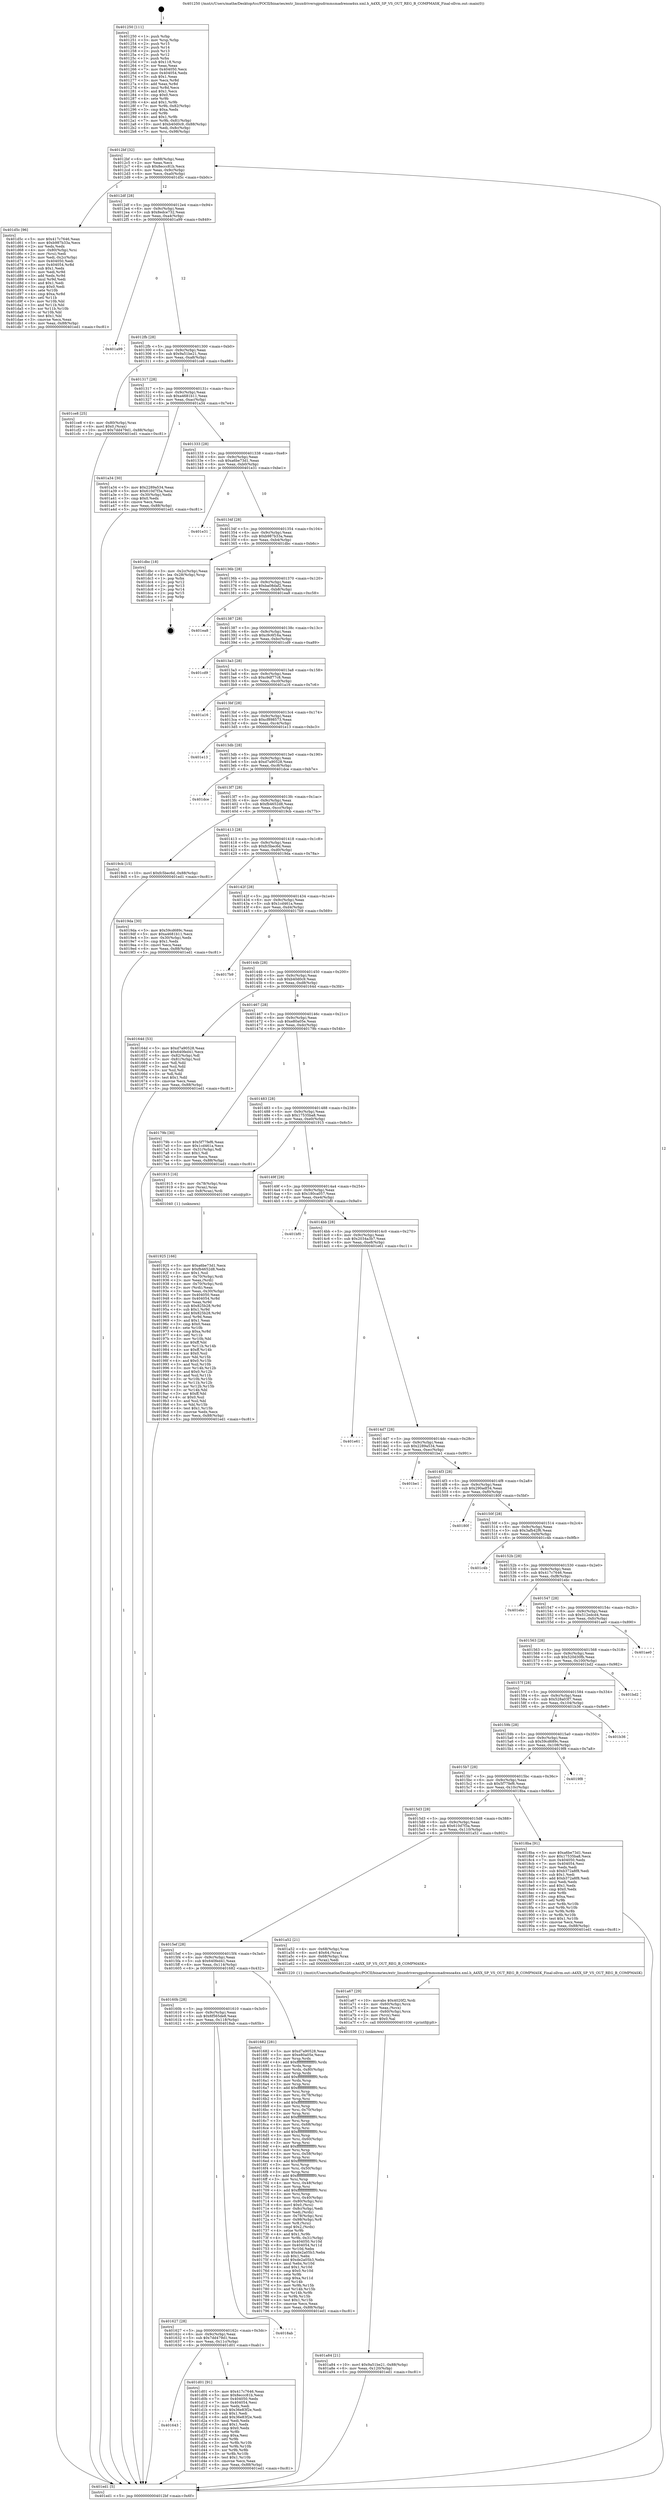 digraph "0x401250" {
  label = "0x401250 (/mnt/c/Users/mathe/Desktop/tcc/POCII/binaries/extr_linuxdriversgpudrmmsmadrenoa4xx.xml.h_A4XX_SP_VS_OUT_REG_B_COMPMASK_Final-ollvm.out::main(0))"
  labelloc = "t"
  node[shape=record]

  Entry [label="",width=0.3,height=0.3,shape=circle,fillcolor=black,style=filled]
  "0x4012bf" [label="{
     0x4012bf [32]\l
     | [instrs]\l
     &nbsp;&nbsp;0x4012bf \<+6\>: mov -0x88(%rbp),%eax\l
     &nbsp;&nbsp;0x4012c5 \<+2\>: mov %eax,%ecx\l
     &nbsp;&nbsp;0x4012c7 \<+6\>: sub $0x8eccc81b,%ecx\l
     &nbsp;&nbsp;0x4012cd \<+6\>: mov %eax,-0x9c(%rbp)\l
     &nbsp;&nbsp;0x4012d3 \<+6\>: mov %ecx,-0xa0(%rbp)\l
     &nbsp;&nbsp;0x4012d9 \<+6\>: je 0000000000401d5c \<main+0xb0c\>\l
  }"]
  "0x401d5c" [label="{
     0x401d5c [96]\l
     | [instrs]\l
     &nbsp;&nbsp;0x401d5c \<+5\>: mov $0x417c7646,%eax\l
     &nbsp;&nbsp;0x401d61 \<+5\>: mov $0xb987b33a,%ecx\l
     &nbsp;&nbsp;0x401d66 \<+2\>: xor %edx,%edx\l
     &nbsp;&nbsp;0x401d68 \<+4\>: mov -0x80(%rbp),%rsi\l
     &nbsp;&nbsp;0x401d6c \<+2\>: mov (%rsi),%edi\l
     &nbsp;&nbsp;0x401d6e \<+3\>: mov %edi,-0x2c(%rbp)\l
     &nbsp;&nbsp;0x401d71 \<+7\>: mov 0x404050,%edi\l
     &nbsp;&nbsp;0x401d78 \<+8\>: mov 0x404054,%r8d\l
     &nbsp;&nbsp;0x401d80 \<+3\>: sub $0x1,%edx\l
     &nbsp;&nbsp;0x401d83 \<+3\>: mov %edi,%r9d\l
     &nbsp;&nbsp;0x401d86 \<+3\>: add %edx,%r9d\l
     &nbsp;&nbsp;0x401d89 \<+4\>: imul %r9d,%edi\l
     &nbsp;&nbsp;0x401d8d \<+3\>: and $0x1,%edi\l
     &nbsp;&nbsp;0x401d90 \<+3\>: cmp $0x0,%edi\l
     &nbsp;&nbsp;0x401d93 \<+4\>: sete %r10b\l
     &nbsp;&nbsp;0x401d97 \<+4\>: cmp $0xa,%r8d\l
     &nbsp;&nbsp;0x401d9b \<+4\>: setl %r11b\l
     &nbsp;&nbsp;0x401d9f \<+3\>: mov %r10b,%bl\l
     &nbsp;&nbsp;0x401da2 \<+3\>: and %r11b,%bl\l
     &nbsp;&nbsp;0x401da5 \<+3\>: xor %r11b,%r10b\l
     &nbsp;&nbsp;0x401da8 \<+3\>: or %r10b,%bl\l
     &nbsp;&nbsp;0x401dab \<+3\>: test $0x1,%bl\l
     &nbsp;&nbsp;0x401dae \<+3\>: cmovne %ecx,%eax\l
     &nbsp;&nbsp;0x401db1 \<+6\>: mov %eax,-0x88(%rbp)\l
     &nbsp;&nbsp;0x401db7 \<+5\>: jmp 0000000000401ed1 \<main+0xc81\>\l
  }"]
  "0x4012df" [label="{
     0x4012df [28]\l
     | [instrs]\l
     &nbsp;&nbsp;0x4012df \<+5\>: jmp 00000000004012e4 \<main+0x94\>\l
     &nbsp;&nbsp;0x4012e4 \<+6\>: mov -0x9c(%rbp),%eax\l
     &nbsp;&nbsp;0x4012ea \<+5\>: sub $0x8edce732,%eax\l
     &nbsp;&nbsp;0x4012ef \<+6\>: mov %eax,-0xa4(%rbp)\l
     &nbsp;&nbsp;0x4012f5 \<+6\>: je 0000000000401a99 \<main+0x849\>\l
  }"]
  Exit [label="",width=0.3,height=0.3,shape=circle,fillcolor=black,style=filled,peripheries=2]
  "0x401a99" [label="{
     0x401a99\l
  }", style=dashed]
  "0x4012fb" [label="{
     0x4012fb [28]\l
     | [instrs]\l
     &nbsp;&nbsp;0x4012fb \<+5\>: jmp 0000000000401300 \<main+0xb0\>\l
     &nbsp;&nbsp;0x401300 \<+6\>: mov -0x9c(%rbp),%eax\l
     &nbsp;&nbsp;0x401306 \<+5\>: sub $0x9a51be21,%eax\l
     &nbsp;&nbsp;0x40130b \<+6\>: mov %eax,-0xa8(%rbp)\l
     &nbsp;&nbsp;0x401311 \<+6\>: je 0000000000401ce8 \<main+0xa98\>\l
  }"]
  "0x401643" [label="{
     0x401643\l
  }", style=dashed]
  "0x401ce8" [label="{
     0x401ce8 [25]\l
     | [instrs]\l
     &nbsp;&nbsp;0x401ce8 \<+4\>: mov -0x80(%rbp),%rax\l
     &nbsp;&nbsp;0x401cec \<+6\>: movl $0x0,(%rax)\l
     &nbsp;&nbsp;0x401cf2 \<+10\>: movl $0x7dd479d1,-0x88(%rbp)\l
     &nbsp;&nbsp;0x401cfc \<+5\>: jmp 0000000000401ed1 \<main+0xc81\>\l
  }"]
  "0x401317" [label="{
     0x401317 [28]\l
     | [instrs]\l
     &nbsp;&nbsp;0x401317 \<+5\>: jmp 000000000040131c \<main+0xcc\>\l
     &nbsp;&nbsp;0x40131c \<+6\>: mov -0x9c(%rbp),%eax\l
     &nbsp;&nbsp;0x401322 \<+5\>: sub $0xa4681b11,%eax\l
     &nbsp;&nbsp;0x401327 \<+6\>: mov %eax,-0xac(%rbp)\l
     &nbsp;&nbsp;0x40132d \<+6\>: je 0000000000401a34 \<main+0x7e4\>\l
  }"]
  "0x401d01" [label="{
     0x401d01 [91]\l
     | [instrs]\l
     &nbsp;&nbsp;0x401d01 \<+5\>: mov $0x417c7646,%eax\l
     &nbsp;&nbsp;0x401d06 \<+5\>: mov $0x8eccc81b,%ecx\l
     &nbsp;&nbsp;0x401d0b \<+7\>: mov 0x404050,%edx\l
     &nbsp;&nbsp;0x401d12 \<+7\>: mov 0x404054,%esi\l
     &nbsp;&nbsp;0x401d19 \<+2\>: mov %edx,%edi\l
     &nbsp;&nbsp;0x401d1b \<+6\>: sub $0x36e83f2e,%edi\l
     &nbsp;&nbsp;0x401d21 \<+3\>: sub $0x1,%edi\l
     &nbsp;&nbsp;0x401d24 \<+6\>: add $0x36e83f2e,%edi\l
     &nbsp;&nbsp;0x401d2a \<+3\>: imul %edi,%edx\l
     &nbsp;&nbsp;0x401d2d \<+3\>: and $0x1,%edx\l
     &nbsp;&nbsp;0x401d30 \<+3\>: cmp $0x0,%edx\l
     &nbsp;&nbsp;0x401d33 \<+4\>: sete %r8b\l
     &nbsp;&nbsp;0x401d37 \<+3\>: cmp $0xa,%esi\l
     &nbsp;&nbsp;0x401d3a \<+4\>: setl %r9b\l
     &nbsp;&nbsp;0x401d3e \<+3\>: mov %r8b,%r10b\l
     &nbsp;&nbsp;0x401d41 \<+3\>: and %r9b,%r10b\l
     &nbsp;&nbsp;0x401d44 \<+3\>: xor %r9b,%r8b\l
     &nbsp;&nbsp;0x401d47 \<+3\>: or %r8b,%r10b\l
     &nbsp;&nbsp;0x401d4a \<+4\>: test $0x1,%r10b\l
     &nbsp;&nbsp;0x401d4e \<+3\>: cmovne %ecx,%eax\l
     &nbsp;&nbsp;0x401d51 \<+6\>: mov %eax,-0x88(%rbp)\l
     &nbsp;&nbsp;0x401d57 \<+5\>: jmp 0000000000401ed1 \<main+0xc81\>\l
  }"]
  "0x401a34" [label="{
     0x401a34 [30]\l
     | [instrs]\l
     &nbsp;&nbsp;0x401a34 \<+5\>: mov $0x2289a534,%eax\l
     &nbsp;&nbsp;0x401a39 \<+5\>: mov $0x610d7f3a,%ecx\l
     &nbsp;&nbsp;0x401a3e \<+3\>: mov -0x30(%rbp),%edx\l
     &nbsp;&nbsp;0x401a41 \<+3\>: cmp $0x0,%edx\l
     &nbsp;&nbsp;0x401a44 \<+3\>: cmove %ecx,%eax\l
     &nbsp;&nbsp;0x401a47 \<+6\>: mov %eax,-0x88(%rbp)\l
     &nbsp;&nbsp;0x401a4d \<+5\>: jmp 0000000000401ed1 \<main+0xc81\>\l
  }"]
  "0x401333" [label="{
     0x401333 [28]\l
     | [instrs]\l
     &nbsp;&nbsp;0x401333 \<+5\>: jmp 0000000000401338 \<main+0xe8\>\l
     &nbsp;&nbsp;0x401338 \<+6\>: mov -0x9c(%rbp),%eax\l
     &nbsp;&nbsp;0x40133e \<+5\>: sub $0xa6be73d1,%eax\l
     &nbsp;&nbsp;0x401343 \<+6\>: mov %eax,-0xb0(%rbp)\l
     &nbsp;&nbsp;0x401349 \<+6\>: je 0000000000401e31 \<main+0xbe1\>\l
  }"]
  "0x401627" [label="{
     0x401627 [28]\l
     | [instrs]\l
     &nbsp;&nbsp;0x401627 \<+5\>: jmp 000000000040162c \<main+0x3dc\>\l
     &nbsp;&nbsp;0x40162c \<+6\>: mov -0x9c(%rbp),%eax\l
     &nbsp;&nbsp;0x401632 \<+5\>: sub $0x7dd479d1,%eax\l
     &nbsp;&nbsp;0x401637 \<+6\>: mov %eax,-0x11c(%rbp)\l
     &nbsp;&nbsp;0x40163d \<+6\>: je 0000000000401d01 \<main+0xab1\>\l
  }"]
  "0x401e31" [label="{
     0x401e31\l
  }", style=dashed]
  "0x40134f" [label="{
     0x40134f [28]\l
     | [instrs]\l
     &nbsp;&nbsp;0x40134f \<+5\>: jmp 0000000000401354 \<main+0x104\>\l
     &nbsp;&nbsp;0x401354 \<+6\>: mov -0x9c(%rbp),%eax\l
     &nbsp;&nbsp;0x40135a \<+5\>: sub $0xb987b33a,%eax\l
     &nbsp;&nbsp;0x40135f \<+6\>: mov %eax,-0xb4(%rbp)\l
     &nbsp;&nbsp;0x401365 \<+6\>: je 0000000000401dbc \<main+0xb6c\>\l
  }"]
  "0x4018ab" [label="{
     0x4018ab\l
  }", style=dashed]
  "0x401dbc" [label="{
     0x401dbc [18]\l
     | [instrs]\l
     &nbsp;&nbsp;0x401dbc \<+3\>: mov -0x2c(%rbp),%eax\l
     &nbsp;&nbsp;0x401dbf \<+4\>: lea -0x28(%rbp),%rsp\l
     &nbsp;&nbsp;0x401dc3 \<+1\>: pop %rbx\l
     &nbsp;&nbsp;0x401dc4 \<+2\>: pop %r12\l
     &nbsp;&nbsp;0x401dc6 \<+2\>: pop %r13\l
     &nbsp;&nbsp;0x401dc8 \<+2\>: pop %r14\l
     &nbsp;&nbsp;0x401dca \<+2\>: pop %r15\l
     &nbsp;&nbsp;0x401dcc \<+1\>: pop %rbp\l
     &nbsp;&nbsp;0x401dcd \<+1\>: ret\l
  }"]
  "0x40136b" [label="{
     0x40136b [28]\l
     | [instrs]\l
     &nbsp;&nbsp;0x40136b \<+5\>: jmp 0000000000401370 \<main+0x120\>\l
     &nbsp;&nbsp;0x401370 \<+6\>: mov -0x9c(%rbp),%eax\l
     &nbsp;&nbsp;0x401376 \<+5\>: sub $0xba08daf2,%eax\l
     &nbsp;&nbsp;0x40137b \<+6\>: mov %eax,-0xb8(%rbp)\l
     &nbsp;&nbsp;0x401381 \<+6\>: je 0000000000401ea8 \<main+0xc58\>\l
  }"]
  "0x401a84" [label="{
     0x401a84 [21]\l
     | [instrs]\l
     &nbsp;&nbsp;0x401a84 \<+10\>: movl $0x9a51be21,-0x88(%rbp)\l
     &nbsp;&nbsp;0x401a8e \<+6\>: mov %eax,-0x120(%rbp)\l
     &nbsp;&nbsp;0x401a94 \<+5\>: jmp 0000000000401ed1 \<main+0xc81\>\l
  }"]
  "0x401ea8" [label="{
     0x401ea8\l
  }", style=dashed]
  "0x401387" [label="{
     0x401387 [28]\l
     | [instrs]\l
     &nbsp;&nbsp;0x401387 \<+5\>: jmp 000000000040138c \<main+0x13c\>\l
     &nbsp;&nbsp;0x40138c \<+6\>: mov -0x9c(%rbp),%eax\l
     &nbsp;&nbsp;0x401392 \<+5\>: sub $0xc9c6f16a,%eax\l
     &nbsp;&nbsp;0x401397 \<+6\>: mov %eax,-0xbc(%rbp)\l
     &nbsp;&nbsp;0x40139d \<+6\>: je 0000000000401cd9 \<main+0xa89\>\l
  }"]
  "0x401a67" [label="{
     0x401a67 [29]\l
     | [instrs]\l
     &nbsp;&nbsp;0x401a67 \<+10\>: movabs $0x4020f2,%rdi\l
     &nbsp;&nbsp;0x401a71 \<+4\>: mov -0x60(%rbp),%rcx\l
     &nbsp;&nbsp;0x401a75 \<+2\>: mov %eax,(%rcx)\l
     &nbsp;&nbsp;0x401a77 \<+4\>: mov -0x60(%rbp),%rcx\l
     &nbsp;&nbsp;0x401a7b \<+2\>: mov (%rcx),%esi\l
     &nbsp;&nbsp;0x401a7d \<+2\>: mov $0x0,%al\l
     &nbsp;&nbsp;0x401a7f \<+5\>: call 0000000000401030 \<printf@plt\>\l
     | [calls]\l
     &nbsp;&nbsp;0x401030 \{1\} (unknown)\l
  }"]
  "0x401cd9" [label="{
     0x401cd9\l
  }", style=dashed]
  "0x4013a3" [label="{
     0x4013a3 [28]\l
     | [instrs]\l
     &nbsp;&nbsp;0x4013a3 \<+5\>: jmp 00000000004013a8 \<main+0x158\>\l
     &nbsp;&nbsp;0x4013a8 \<+6\>: mov -0x9c(%rbp),%eax\l
     &nbsp;&nbsp;0x4013ae \<+5\>: sub $0xc9df77c8,%eax\l
     &nbsp;&nbsp;0x4013b3 \<+6\>: mov %eax,-0xc0(%rbp)\l
     &nbsp;&nbsp;0x4013b9 \<+6\>: je 0000000000401a16 \<main+0x7c6\>\l
  }"]
  "0x401925" [label="{
     0x401925 [166]\l
     | [instrs]\l
     &nbsp;&nbsp;0x401925 \<+5\>: mov $0xa6be73d1,%ecx\l
     &nbsp;&nbsp;0x40192a \<+5\>: mov $0xfb4652d8,%edx\l
     &nbsp;&nbsp;0x40192f \<+3\>: mov $0x1,%sil\l
     &nbsp;&nbsp;0x401932 \<+4\>: mov -0x70(%rbp),%rdi\l
     &nbsp;&nbsp;0x401936 \<+2\>: mov %eax,(%rdi)\l
     &nbsp;&nbsp;0x401938 \<+4\>: mov -0x70(%rbp),%rdi\l
     &nbsp;&nbsp;0x40193c \<+2\>: mov (%rdi),%eax\l
     &nbsp;&nbsp;0x40193e \<+3\>: mov %eax,-0x30(%rbp)\l
     &nbsp;&nbsp;0x401941 \<+7\>: mov 0x404050,%eax\l
     &nbsp;&nbsp;0x401948 \<+8\>: mov 0x404054,%r8d\l
     &nbsp;&nbsp;0x401950 \<+3\>: mov %eax,%r9d\l
     &nbsp;&nbsp;0x401953 \<+7\>: sub $0x825b28,%r9d\l
     &nbsp;&nbsp;0x40195a \<+4\>: sub $0x1,%r9d\l
     &nbsp;&nbsp;0x40195e \<+7\>: add $0x825b28,%r9d\l
     &nbsp;&nbsp;0x401965 \<+4\>: imul %r9d,%eax\l
     &nbsp;&nbsp;0x401969 \<+3\>: and $0x1,%eax\l
     &nbsp;&nbsp;0x40196c \<+3\>: cmp $0x0,%eax\l
     &nbsp;&nbsp;0x40196f \<+4\>: sete %r10b\l
     &nbsp;&nbsp;0x401973 \<+4\>: cmp $0xa,%r8d\l
     &nbsp;&nbsp;0x401977 \<+4\>: setl %r11b\l
     &nbsp;&nbsp;0x40197b \<+3\>: mov %r10b,%bl\l
     &nbsp;&nbsp;0x40197e \<+3\>: xor $0xff,%bl\l
     &nbsp;&nbsp;0x401981 \<+3\>: mov %r11b,%r14b\l
     &nbsp;&nbsp;0x401984 \<+4\>: xor $0xff,%r14b\l
     &nbsp;&nbsp;0x401988 \<+4\>: xor $0x0,%sil\l
     &nbsp;&nbsp;0x40198c \<+3\>: mov %bl,%r15b\l
     &nbsp;&nbsp;0x40198f \<+4\>: and $0x0,%r15b\l
     &nbsp;&nbsp;0x401993 \<+3\>: and %sil,%r10b\l
     &nbsp;&nbsp;0x401996 \<+3\>: mov %r14b,%r12b\l
     &nbsp;&nbsp;0x401999 \<+4\>: and $0x0,%r12b\l
     &nbsp;&nbsp;0x40199d \<+3\>: and %sil,%r11b\l
     &nbsp;&nbsp;0x4019a0 \<+3\>: or %r10b,%r15b\l
     &nbsp;&nbsp;0x4019a3 \<+3\>: or %r11b,%r12b\l
     &nbsp;&nbsp;0x4019a6 \<+3\>: xor %r12b,%r15b\l
     &nbsp;&nbsp;0x4019a9 \<+3\>: or %r14b,%bl\l
     &nbsp;&nbsp;0x4019ac \<+3\>: xor $0xff,%bl\l
     &nbsp;&nbsp;0x4019af \<+4\>: or $0x0,%sil\l
     &nbsp;&nbsp;0x4019b3 \<+3\>: and %sil,%bl\l
     &nbsp;&nbsp;0x4019b6 \<+3\>: or %bl,%r15b\l
     &nbsp;&nbsp;0x4019b9 \<+4\>: test $0x1,%r15b\l
     &nbsp;&nbsp;0x4019bd \<+3\>: cmovne %edx,%ecx\l
     &nbsp;&nbsp;0x4019c0 \<+6\>: mov %ecx,-0x88(%rbp)\l
     &nbsp;&nbsp;0x4019c6 \<+5\>: jmp 0000000000401ed1 \<main+0xc81\>\l
  }"]
  "0x401a16" [label="{
     0x401a16\l
  }", style=dashed]
  "0x4013bf" [label="{
     0x4013bf [28]\l
     | [instrs]\l
     &nbsp;&nbsp;0x4013bf \<+5\>: jmp 00000000004013c4 \<main+0x174\>\l
     &nbsp;&nbsp;0x4013c4 \<+6\>: mov -0x9c(%rbp),%eax\l
     &nbsp;&nbsp;0x4013ca \<+5\>: sub $0xcf898573,%eax\l
     &nbsp;&nbsp;0x4013cf \<+6\>: mov %eax,-0xc4(%rbp)\l
     &nbsp;&nbsp;0x4013d5 \<+6\>: je 0000000000401e13 \<main+0xbc3\>\l
  }"]
  "0x40160b" [label="{
     0x40160b [28]\l
     | [instrs]\l
     &nbsp;&nbsp;0x40160b \<+5\>: jmp 0000000000401610 \<main+0x3c0\>\l
     &nbsp;&nbsp;0x401610 \<+6\>: mov -0x9c(%rbp),%eax\l
     &nbsp;&nbsp;0x401616 \<+5\>: sub $0x6f565de8,%eax\l
     &nbsp;&nbsp;0x40161b \<+6\>: mov %eax,-0x118(%rbp)\l
     &nbsp;&nbsp;0x401621 \<+6\>: je 00000000004018ab \<main+0x65b\>\l
  }"]
  "0x401e13" [label="{
     0x401e13\l
  }", style=dashed]
  "0x4013db" [label="{
     0x4013db [28]\l
     | [instrs]\l
     &nbsp;&nbsp;0x4013db \<+5\>: jmp 00000000004013e0 \<main+0x190\>\l
     &nbsp;&nbsp;0x4013e0 \<+6\>: mov -0x9c(%rbp),%eax\l
     &nbsp;&nbsp;0x4013e6 \<+5\>: sub $0xd7a90528,%eax\l
     &nbsp;&nbsp;0x4013eb \<+6\>: mov %eax,-0xc8(%rbp)\l
     &nbsp;&nbsp;0x4013f1 \<+6\>: je 0000000000401dce \<main+0xb7e\>\l
  }"]
  "0x401682" [label="{
     0x401682 [281]\l
     | [instrs]\l
     &nbsp;&nbsp;0x401682 \<+5\>: mov $0xd7a90528,%eax\l
     &nbsp;&nbsp;0x401687 \<+5\>: mov $0xe80a05e,%ecx\l
     &nbsp;&nbsp;0x40168c \<+3\>: mov %rsp,%rdx\l
     &nbsp;&nbsp;0x40168f \<+4\>: add $0xfffffffffffffff0,%rdx\l
     &nbsp;&nbsp;0x401693 \<+3\>: mov %rdx,%rsp\l
     &nbsp;&nbsp;0x401696 \<+4\>: mov %rdx,-0x80(%rbp)\l
     &nbsp;&nbsp;0x40169a \<+3\>: mov %rsp,%rdx\l
     &nbsp;&nbsp;0x40169d \<+4\>: add $0xfffffffffffffff0,%rdx\l
     &nbsp;&nbsp;0x4016a1 \<+3\>: mov %rdx,%rsp\l
     &nbsp;&nbsp;0x4016a4 \<+3\>: mov %rsp,%rsi\l
     &nbsp;&nbsp;0x4016a7 \<+4\>: add $0xfffffffffffffff0,%rsi\l
     &nbsp;&nbsp;0x4016ab \<+3\>: mov %rsi,%rsp\l
     &nbsp;&nbsp;0x4016ae \<+4\>: mov %rsi,-0x78(%rbp)\l
     &nbsp;&nbsp;0x4016b2 \<+3\>: mov %rsp,%rsi\l
     &nbsp;&nbsp;0x4016b5 \<+4\>: add $0xfffffffffffffff0,%rsi\l
     &nbsp;&nbsp;0x4016b9 \<+3\>: mov %rsi,%rsp\l
     &nbsp;&nbsp;0x4016bc \<+4\>: mov %rsi,-0x70(%rbp)\l
     &nbsp;&nbsp;0x4016c0 \<+3\>: mov %rsp,%rsi\l
     &nbsp;&nbsp;0x4016c3 \<+4\>: add $0xfffffffffffffff0,%rsi\l
     &nbsp;&nbsp;0x4016c7 \<+3\>: mov %rsi,%rsp\l
     &nbsp;&nbsp;0x4016ca \<+4\>: mov %rsi,-0x68(%rbp)\l
     &nbsp;&nbsp;0x4016ce \<+3\>: mov %rsp,%rsi\l
     &nbsp;&nbsp;0x4016d1 \<+4\>: add $0xfffffffffffffff0,%rsi\l
     &nbsp;&nbsp;0x4016d5 \<+3\>: mov %rsi,%rsp\l
     &nbsp;&nbsp;0x4016d8 \<+4\>: mov %rsi,-0x60(%rbp)\l
     &nbsp;&nbsp;0x4016dc \<+3\>: mov %rsp,%rsi\l
     &nbsp;&nbsp;0x4016df \<+4\>: add $0xfffffffffffffff0,%rsi\l
     &nbsp;&nbsp;0x4016e3 \<+3\>: mov %rsi,%rsp\l
     &nbsp;&nbsp;0x4016e6 \<+4\>: mov %rsi,-0x58(%rbp)\l
     &nbsp;&nbsp;0x4016ea \<+3\>: mov %rsp,%rsi\l
     &nbsp;&nbsp;0x4016ed \<+4\>: add $0xfffffffffffffff0,%rsi\l
     &nbsp;&nbsp;0x4016f1 \<+3\>: mov %rsi,%rsp\l
     &nbsp;&nbsp;0x4016f4 \<+4\>: mov %rsi,-0x50(%rbp)\l
     &nbsp;&nbsp;0x4016f8 \<+3\>: mov %rsp,%rsi\l
     &nbsp;&nbsp;0x4016fb \<+4\>: add $0xfffffffffffffff0,%rsi\l
     &nbsp;&nbsp;0x4016ff \<+3\>: mov %rsi,%rsp\l
     &nbsp;&nbsp;0x401702 \<+4\>: mov %rsi,-0x48(%rbp)\l
     &nbsp;&nbsp;0x401706 \<+3\>: mov %rsp,%rsi\l
     &nbsp;&nbsp;0x401709 \<+4\>: add $0xfffffffffffffff0,%rsi\l
     &nbsp;&nbsp;0x40170d \<+3\>: mov %rsi,%rsp\l
     &nbsp;&nbsp;0x401710 \<+4\>: mov %rsi,-0x40(%rbp)\l
     &nbsp;&nbsp;0x401714 \<+4\>: mov -0x80(%rbp),%rsi\l
     &nbsp;&nbsp;0x401718 \<+6\>: movl $0x0,(%rsi)\l
     &nbsp;&nbsp;0x40171e \<+6\>: mov -0x8c(%rbp),%edi\l
     &nbsp;&nbsp;0x401724 \<+2\>: mov %edi,(%rdx)\l
     &nbsp;&nbsp;0x401726 \<+4\>: mov -0x78(%rbp),%rsi\l
     &nbsp;&nbsp;0x40172a \<+7\>: mov -0x98(%rbp),%r8\l
     &nbsp;&nbsp;0x401731 \<+3\>: mov %r8,(%rsi)\l
     &nbsp;&nbsp;0x401734 \<+3\>: cmpl $0x2,(%rdx)\l
     &nbsp;&nbsp;0x401737 \<+4\>: setne %r9b\l
     &nbsp;&nbsp;0x40173b \<+4\>: and $0x1,%r9b\l
     &nbsp;&nbsp;0x40173f \<+4\>: mov %r9b,-0x31(%rbp)\l
     &nbsp;&nbsp;0x401743 \<+8\>: mov 0x404050,%r10d\l
     &nbsp;&nbsp;0x40174b \<+8\>: mov 0x404054,%r11d\l
     &nbsp;&nbsp;0x401753 \<+3\>: mov %r10d,%ebx\l
     &nbsp;&nbsp;0x401756 \<+6\>: sub $0xde2a05b3,%ebx\l
     &nbsp;&nbsp;0x40175c \<+3\>: sub $0x1,%ebx\l
     &nbsp;&nbsp;0x40175f \<+6\>: add $0xde2a05b3,%ebx\l
     &nbsp;&nbsp;0x401765 \<+4\>: imul %ebx,%r10d\l
     &nbsp;&nbsp;0x401769 \<+4\>: and $0x1,%r10d\l
     &nbsp;&nbsp;0x40176d \<+4\>: cmp $0x0,%r10d\l
     &nbsp;&nbsp;0x401771 \<+4\>: sete %r9b\l
     &nbsp;&nbsp;0x401775 \<+4\>: cmp $0xa,%r11d\l
     &nbsp;&nbsp;0x401779 \<+4\>: setl %r14b\l
     &nbsp;&nbsp;0x40177d \<+3\>: mov %r9b,%r15b\l
     &nbsp;&nbsp;0x401780 \<+3\>: and %r14b,%r15b\l
     &nbsp;&nbsp;0x401783 \<+3\>: xor %r14b,%r9b\l
     &nbsp;&nbsp;0x401786 \<+3\>: or %r9b,%r15b\l
     &nbsp;&nbsp;0x401789 \<+4\>: test $0x1,%r15b\l
     &nbsp;&nbsp;0x40178d \<+3\>: cmovne %ecx,%eax\l
     &nbsp;&nbsp;0x401790 \<+6\>: mov %eax,-0x88(%rbp)\l
     &nbsp;&nbsp;0x401796 \<+5\>: jmp 0000000000401ed1 \<main+0xc81\>\l
  }"]
  "0x401dce" [label="{
     0x401dce\l
  }", style=dashed]
  "0x4013f7" [label="{
     0x4013f7 [28]\l
     | [instrs]\l
     &nbsp;&nbsp;0x4013f7 \<+5\>: jmp 00000000004013fc \<main+0x1ac\>\l
     &nbsp;&nbsp;0x4013fc \<+6\>: mov -0x9c(%rbp),%eax\l
     &nbsp;&nbsp;0x401402 \<+5\>: sub $0xfb4652d8,%eax\l
     &nbsp;&nbsp;0x401407 \<+6\>: mov %eax,-0xcc(%rbp)\l
     &nbsp;&nbsp;0x40140d \<+6\>: je 00000000004019cb \<main+0x77b\>\l
  }"]
  "0x4015ef" [label="{
     0x4015ef [28]\l
     | [instrs]\l
     &nbsp;&nbsp;0x4015ef \<+5\>: jmp 00000000004015f4 \<main+0x3a4\>\l
     &nbsp;&nbsp;0x4015f4 \<+6\>: mov -0x9c(%rbp),%eax\l
     &nbsp;&nbsp;0x4015fa \<+5\>: sub $0x640fed41,%eax\l
     &nbsp;&nbsp;0x4015ff \<+6\>: mov %eax,-0x114(%rbp)\l
     &nbsp;&nbsp;0x401605 \<+6\>: je 0000000000401682 \<main+0x432\>\l
  }"]
  "0x4019cb" [label="{
     0x4019cb [15]\l
     | [instrs]\l
     &nbsp;&nbsp;0x4019cb \<+10\>: movl $0xfc5bec6d,-0x88(%rbp)\l
     &nbsp;&nbsp;0x4019d5 \<+5\>: jmp 0000000000401ed1 \<main+0xc81\>\l
  }"]
  "0x401413" [label="{
     0x401413 [28]\l
     | [instrs]\l
     &nbsp;&nbsp;0x401413 \<+5\>: jmp 0000000000401418 \<main+0x1c8\>\l
     &nbsp;&nbsp;0x401418 \<+6\>: mov -0x9c(%rbp),%eax\l
     &nbsp;&nbsp;0x40141e \<+5\>: sub $0xfc5bec6d,%eax\l
     &nbsp;&nbsp;0x401423 \<+6\>: mov %eax,-0xd0(%rbp)\l
     &nbsp;&nbsp;0x401429 \<+6\>: je 00000000004019da \<main+0x78a\>\l
  }"]
  "0x401a52" [label="{
     0x401a52 [21]\l
     | [instrs]\l
     &nbsp;&nbsp;0x401a52 \<+4\>: mov -0x68(%rbp),%rax\l
     &nbsp;&nbsp;0x401a56 \<+6\>: movl $0x64,(%rax)\l
     &nbsp;&nbsp;0x401a5c \<+4\>: mov -0x68(%rbp),%rax\l
     &nbsp;&nbsp;0x401a60 \<+2\>: mov (%rax),%edi\l
     &nbsp;&nbsp;0x401a62 \<+5\>: call 0000000000401220 \<A4XX_SP_VS_OUT_REG_B_COMPMASK\>\l
     | [calls]\l
     &nbsp;&nbsp;0x401220 \{1\} (/mnt/c/Users/mathe/Desktop/tcc/POCII/binaries/extr_linuxdriversgpudrmmsmadrenoa4xx.xml.h_A4XX_SP_VS_OUT_REG_B_COMPMASK_Final-ollvm.out::A4XX_SP_VS_OUT_REG_B_COMPMASK)\l
  }"]
  "0x4019da" [label="{
     0x4019da [30]\l
     | [instrs]\l
     &nbsp;&nbsp;0x4019da \<+5\>: mov $0x59cd689c,%eax\l
     &nbsp;&nbsp;0x4019df \<+5\>: mov $0xa4681b11,%ecx\l
     &nbsp;&nbsp;0x4019e4 \<+3\>: mov -0x30(%rbp),%edx\l
     &nbsp;&nbsp;0x4019e7 \<+3\>: cmp $0x1,%edx\l
     &nbsp;&nbsp;0x4019ea \<+3\>: cmovl %ecx,%eax\l
     &nbsp;&nbsp;0x4019ed \<+6\>: mov %eax,-0x88(%rbp)\l
     &nbsp;&nbsp;0x4019f3 \<+5\>: jmp 0000000000401ed1 \<main+0xc81\>\l
  }"]
  "0x40142f" [label="{
     0x40142f [28]\l
     | [instrs]\l
     &nbsp;&nbsp;0x40142f \<+5\>: jmp 0000000000401434 \<main+0x1e4\>\l
     &nbsp;&nbsp;0x401434 \<+6\>: mov -0x9c(%rbp),%eax\l
     &nbsp;&nbsp;0x40143a \<+5\>: sub $0x1cd461a,%eax\l
     &nbsp;&nbsp;0x40143f \<+6\>: mov %eax,-0xd4(%rbp)\l
     &nbsp;&nbsp;0x401445 \<+6\>: je 00000000004017b9 \<main+0x569\>\l
  }"]
  "0x4015d3" [label="{
     0x4015d3 [28]\l
     | [instrs]\l
     &nbsp;&nbsp;0x4015d3 \<+5\>: jmp 00000000004015d8 \<main+0x388\>\l
     &nbsp;&nbsp;0x4015d8 \<+6\>: mov -0x9c(%rbp),%eax\l
     &nbsp;&nbsp;0x4015de \<+5\>: sub $0x610d7f3a,%eax\l
     &nbsp;&nbsp;0x4015e3 \<+6\>: mov %eax,-0x110(%rbp)\l
     &nbsp;&nbsp;0x4015e9 \<+6\>: je 0000000000401a52 \<main+0x802\>\l
  }"]
  "0x4017b9" [label="{
     0x4017b9\l
  }", style=dashed]
  "0x40144b" [label="{
     0x40144b [28]\l
     | [instrs]\l
     &nbsp;&nbsp;0x40144b \<+5\>: jmp 0000000000401450 \<main+0x200\>\l
     &nbsp;&nbsp;0x401450 \<+6\>: mov -0x9c(%rbp),%eax\l
     &nbsp;&nbsp;0x401456 \<+5\>: sub $0xb40d0c9,%eax\l
     &nbsp;&nbsp;0x40145b \<+6\>: mov %eax,-0xd8(%rbp)\l
     &nbsp;&nbsp;0x401461 \<+6\>: je 000000000040164d \<main+0x3fd\>\l
  }"]
  "0x4018ba" [label="{
     0x4018ba [91]\l
     | [instrs]\l
     &nbsp;&nbsp;0x4018ba \<+5\>: mov $0xa6be73d1,%eax\l
     &nbsp;&nbsp;0x4018bf \<+5\>: mov $0x17535ba8,%ecx\l
     &nbsp;&nbsp;0x4018c4 \<+7\>: mov 0x404050,%edx\l
     &nbsp;&nbsp;0x4018cb \<+7\>: mov 0x404054,%esi\l
     &nbsp;&nbsp;0x4018d2 \<+2\>: mov %edx,%edi\l
     &nbsp;&nbsp;0x4018d4 \<+6\>: sub $0xb372a8f8,%edi\l
     &nbsp;&nbsp;0x4018da \<+3\>: sub $0x1,%edi\l
     &nbsp;&nbsp;0x4018dd \<+6\>: add $0xb372a8f8,%edi\l
     &nbsp;&nbsp;0x4018e3 \<+3\>: imul %edi,%edx\l
     &nbsp;&nbsp;0x4018e6 \<+3\>: and $0x1,%edx\l
     &nbsp;&nbsp;0x4018e9 \<+3\>: cmp $0x0,%edx\l
     &nbsp;&nbsp;0x4018ec \<+4\>: sete %r8b\l
     &nbsp;&nbsp;0x4018f0 \<+3\>: cmp $0xa,%esi\l
     &nbsp;&nbsp;0x4018f3 \<+4\>: setl %r9b\l
     &nbsp;&nbsp;0x4018f7 \<+3\>: mov %r8b,%r10b\l
     &nbsp;&nbsp;0x4018fa \<+3\>: and %r9b,%r10b\l
     &nbsp;&nbsp;0x4018fd \<+3\>: xor %r9b,%r8b\l
     &nbsp;&nbsp;0x401900 \<+3\>: or %r8b,%r10b\l
     &nbsp;&nbsp;0x401903 \<+4\>: test $0x1,%r10b\l
     &nbsp;&nbsp;0x401907 \<+3\>: cmovne %ecx,%eax\l
     &nbsp;&nbsp;0x40190a \<+6\>: mov %eax,-0x88(%rbp)\l
     &nbsp;&nbsp;0x401910 \<+5\>: jmp 0000000000401ed1 \<main+0xc81\>\l
  }"]
  "0x40164d" [label="{
     0x40164d [53]\l
     | [instrs]\l
     &nbsp;&nbsp;0x40164d \<+5\>: mov $0xd7a90528,%eax\l
     &nbsp;&nbsp;0x401652 \<+5\>: mov $0x640fed41,%ecx\l
     &nbsp;&nbsp;0x401657 \<+6\>: mov -0x82(%rbp),%dl\l
     &nbsp;&nbsp;0x40165d \<+7\>: mov -0x81(%rbp),%sil\l
     &nbsp;&nbsp;0x401664 \<+3\>: mov %dl,%dil\l
     &nbsp;&nbsp;0x401667 \<+3\>: and %sil,%dil\l
     &nbsp;&nbsp;0x40166a \<+3\>: xor %sil,%dl\l
     &nbsp;&nbsp;0x40166d \<+3\>: or %dl,%dil\l
     &nbsp;&nbsp;0x401670 \<+4\>: test $0x1,%dil\l
     &nbsp;&nbsp;0x401674 \<+3\>: cmovne %ecx,%eax\l
     &nbsp;&nbsp;0x401677 \<+6\>: mov %eax,-0x88(%rbp)\l
     &nbsp;&nbsp;0x40167d \<+5\>: jmp 0000000000401ed1 \<main+0xc81\>\l
  }"]
  "0x401467" [label="{
     0x401467 [28]\l
     | [instrs]\l
     &nbsp;&nbsp;0x401467 \<+5\>: jmp 000000000040146c \<main+0x21c\>\l
     &nbsp;&nbsp;0x40146c \<+6\>: mov -0x9c(%rbp),%eax\l
     &nbsp;&nbsp;0x401472 \<+5\>: sub $0xe80a05e,%eax\l
     &nbsp;&nbsp;0x401477 \<+6\>: mov %eax,-0xdc(%rbp)\l
     &nbsp;&nbsp;0x40147d \<+6\>: je 000000000040179b \<main+0x54b\>\l
  }"]
  "0x401ed1" [label="{
     0x401ed1 [5]\l
     | [instrs]\l
     &nbsp;&nbsp;0x401ed1 \<+5\>: jmp 00000000004012bf \<main+0x6f\>\l
  }"]
  "0x401250" [label="{
     0x401250 [111]\l
     | [instrs]\l
     &nbsp;&nbsp;0x401250 \<+1\>: push %rbp\l
     &nbsp;&nbsp;0x401251 \<+3\>: mov %rsp,%rbp\l
     &nbsp;&nbsp;0x401254 \<+2\>: push %r15\l
     &nbsp;&nbsp;0x401256 \<+2\>: push %r14\l
     &nbsp;&nbsp;0x401258 \<+2\>: push %r13\l
     &nbsp;&nbsp;0x40125a \<+2\>: push %r12\l
     &nbsp;&nbsp;0x40125c \<+1\>: push %rbx\l
     &nbsp;&nbsp;0x40125d \<+7\>: sub $0x118,%rsp\l
     &nbsp;&nbsp;0x401264 \<+2\>: xor %eax,%eax\l
     &nbsp;&nbsp;0x401266 \<+7\>: mov 0x404050,%ecx\l
     &nbsp;&nbsp;0x40126d \<+7\>: mov 0x404054,%edx\l
     &nbsp;&nbsp;0x401274 \<+3\>: sub $0x1,%eax\l
     &nbsp;&nbsp;0x401277 \<+3\>: mov %ecx,%r8d\l
     &nbsp;&nbsp;0x40127a \<+3\>: add %eax,%r8d\l
     &nbsp;&nbsp;0x40127d \<+4\>: imul %r8d,%ecx\l
     &nbsp;&nbsp;0x401281 \<+3\>: and $0x1,%ecx\l
     &nbsp;&nbsp;0x401284 \<+3\>: cmp $0x0,%ecx\l
     &nbsp;&nbsp;0x401287 \<+4\>: sete %r9b\l
     &nbsp;&nbsp;0x40128b \<+4\>: and $0x1,%r9b\l
     &nbsp;&nbsp;0x40128f \<+7\>: mov %r9b,-0x82(%rbp)\l
     &nbsp;&nbsp;0x401296 \<+3\>: cmp $0xa,%edx\l
     &nbsp;&nbsp;0x401299 \<+4\>: setl %r9b\l
     &nbsp;&nbsp;0x40129d \<+4\>: and $0x1,%r9b\l
     &nbsp;&nbsp;0x4012a1 \<+7\>: mov %r9b,-0x81(%rbp)\l
     &nbsp;&nbsp;0x4012a8 \<+10\>: movl $0xb40d0c9,-0x88(%rbp)\l
     &nbsp;&nbsp;0x4012b2 \<+6\>: mov %edi,-0x8c(%rbp)\l
     &nbsp;&nbsp;0x4012b8 \<+7\>: mov %rsi,-0x98(%rbp)\l
  }"]
  "0x4015b7" [label="{
     0x4015b7 [28]\l
     | [instrs]\l
     &nbsp;&nbsp;0x4015b7 \<+5\>: jmp 00000000004015bc \<main+0x36c\>\l
     &nbsp;&nbsp;0x4015bc \<+6\>: mov -0x9c(%rbp),%eax\l
     &nbsp;&nbsp;0x4015c2 \<+5\>: sub $0x5f77fef6,%eax\l
     &nbsp;&nbsp;0x4015c7 \<+6\>: mov %eax,-0x10c(%rbp)\l
     &nbsp;&nbsp;0x4015cd \<+6\>: je 00000000004018ba \<main+0x66a\>\l
  }"]
  "0x40179b" [label="{
     0x40179b [30]\l
     | [instrs]\l
     &nbsp;&nbsp;0x40179b \<+5\>: mov $0x5f77fef6,%eax\l
     &nbsp;&nbsp;0x4017a0 \<+5\>: mov $0x1cd461a,%ecx\l
     &nbsp;&nbsp;0x4017a5 \<+3\>: mov -0x31(%rbp),%dl\l
     &nbsp;&nbsp;0x4017a8 \<+3\>: test $0x1,%dl\l
     &nbsp;&nbsp;0x4017ab \<+3\>: cmovne %ecx,%eax\l
     &nbsp;&nbsp;0x4017ae \<+6\>: mov %eax,-0x88(%rbp)\l
     &nbsp;&nbsp;0x4017b4 \<+5\>: jmp 0000000000401ed1 \<main+0xc81\>\l
  }"]
  "0x401483" [label="{
     0x401483 [28]\l
     | [instrs]\l
     &nbsp;&nbsp;0x401483 \<+5\>: jmp 0000000000401488 \<main+0x238\>\l
     &nbsp;&nbsp;0x401488 \<+6\>: mov -0x9c(%rbp),%eax\l
     &nbsp;&nbsp;0x40148e \<+5\>: sub $0x17535ba8,%eax\l
     &nbsp;&nbsp;0x401493 \<+6\>: mov %eax,-0xe0(%rbp)\l
     &nbsp;&nbsp;0x401499 \<+6\>: je 0000000000401915 \<main+0x6c5\>\l
  }"]
  "0x4019f8" [label="{
     0x4019f8\l
  }", style=dashed]
  "0x401915" [label="{
     0x401915 [16]\l
     | [instrs]\l
     &nbsp;&nbsp;0x401915 \<+4\>: mov -0x78(%rbp),%rax\l
     &nbsp;&nbsp;0x401919 \<+3\>: mov (%rax),%rax\l
     &nbsp;&nbsp;0x40191c \<+4\>: mov 0x8(%rax),%rdi\l
     &nbsp;&nbsp;0x401920 \<+5\>: call 0000000000401040 \<atoi@plt\>\l
     | [calls]\l
     &nbsp;&nbsp;0x401040 \{1\} (unknown)\l
  }"]
  "0x40149f" [label="{
     0x40149f [28]\l
     | [instrs]\l
     &nbsp;&nbsp;0x40149f \<+5\>: jmp 00000000004014a4 \<main+0x254\>\l
     &nbsp;&nbsp;0x4014a4 \<+6\>: mov -0x9c(%rbp),%eax\l
     &nbsp;&nbsp;0x4014aa \<+5\>: sub $0x180ca057,%eax\l
     &nbsp;&nbsp;0x4014af \<+6\>: mov %eax,-0xe4(%rbp)\l
     &nbsp;&nbsp;0x4014b5 \<+6\>: je 0000000000401bf0 \<main+0x9a0\>\l
  }"]
  "0x40159b" [label="{
     0x40159b [28]\l
     | [instrs]\l
     &nbsp;&nbsp;0x40159b \<+5\>: jmp 00000000004015a0 \<main+0x350\>\l
     &nbsp;&nbsp;0x4015a0 \<+6\>: mov -0x9c(%rbp),%eax\l
     &nbsp;&nbsp;0x4015a6 \<+5\>: sub $0x59cd689c,%eax\l
     &nbsp;&nbsp;0x4015ab \<+6\>: mov %eax,-0x108(%rbp)\l
     &nbsp;&nbsp;0x4015b1 \<+6\>: je 00000000004019f8 \<main+0x7a8\>\l
  }"]
  "0x401bf0" [label="{
     0x401bf0\l
  }", style=dashed]
  "0x4014bb" [label="{
     0x4014bb [28]\l
     | [instrs]\l
     &nbsp;&nbsp;0x4014bb \<+5\>: jmp 00000000004014c0 \<main+0x270\>\l
     &nbsp;&nbsp;0x4014c0 \<+6\>: mov -0x9c(%rbp),%eax\l
     &nbsp;&nbsp;0x4014c6 \<+5\>: sub $0x2034a3b7,%eax\l
     &nbsp;&nbsp;0x4014cb \<+6\>: mov %eax,-0xe8(%rbp)\l
     &nbsp;&nbsp;0x4014d1 \<+6\>: je 0000000000401e61 \<main+0xc11\>\l
  }"]
  "0x401b36" [label="{
     0x401b36\l
  }", style=dashed]
  "0x401e61" [label="{
     0x401e61\l
  }", style=dashed]
  "0x4014d7" [label="{
     0x4014d7 [28]\l
     | [instrs]\l
     &nbsp;&nbsp;0x4014d7 \<+5\>: jmp 00000000004014dc \<main+0x28c\>\l
     &nbsp;&nbsp;0x4014dc \<+6\>: mov -0x9c(%rbp),%eax\l
     &nbsp;&nbsp;0x4014e2 \<+5\>: sub $0x2289a534,%eax\l
     &nbsp;&nbsp;0x4014e7 \<+6\>: mov %eax,-0xec(%rbp)\l
     &nbsp;&nbsp;0x4014ed \<+6\>: je 0000000000401be1 \<main+0x991\>\l
  }"]
  "0x40157f" [label="{
     0x40157f [28]\l
     | [instrs]\l
     &nbsp;&nbsp;0x40157f \<+5\>: jmp 0000000000401584 \<main+0x334\>\l
     &nbsp;&nbsp;0x401584 \<+6\>: mov -0x9c(%rbp),%eax\l
     &nbsp;&nbsp;0x40158a \<+5\>: sub $0x528a03f7,%eax\l
     &nbsp;&nbsp;0x40158f \<+6\>: mov %eax,-0x104(%rbp)\l
     &nbsp;&nbsp;0x401595 \<+6\>: je 0000000000401b36 \<main+0x8e6\>\l
  }"]
  "0x401be1" [label="{
     0x401be1\l
  }", style=dashed]
  "0x4014f3" [label="{
     0x4014f3 [28]\l
     | [instrs]\l
     &nbsp;&nbsp;0x4014f3 \<+5\>: jmp 00000000004014f8 \<main+0x2a8\>\l
     &nbsp;&nbsp;0x4014f8 \<+6\>: mov -0x9c(%rbp),%eax\l
     &nbsp;&nbsp;0x4014fe \<+5\>: sub $0x290adf34,%eax\l
     &nbsp;&nbsp;0x401503 \<+6\>: mov %eax,-0xf0(%rbp)\l
     &nbsp;&nbsp;0x401509 \<+6\>: je 000000000040180f \<main+0x5bf\>\l
  }"]
  "0x401bd2" [label="{
     0x401bd2\l
  }", style=dashed]
  "0x40180f" [label="{
     0x40180f\l
  }", style=dashed]
  "0x40150f" [label="{
     0x40150f [28]\l
     | [instrs]\l
     &nbsp;&nbsp;0x40150f \<+5\>: jmp 0000000000401514 \<main+0x2c4\>\l
     &nbsp;&nbsp;0x401514 \<+6\>: mov -0x9c(%rbp),%eax\l
     &nbsp;&nbsp;0x40151a \<+5\>: sub $0x3afb42f6,%eax\l
     &nbsp;&nbsp;0x40151f \<+6\>: mov %eax,-0xf4(%rbp)\l
     &nbsp;&nbsp;0x401525 \<+6\>: je 0000000000401c4b \<main+0x9fb\>\l
  }"]
  "0x401563" [label="{
     0x401563 [28]\l
     | [instrs]\l
     &nbsp;&nbsp;0x401563 \<+5\>: jmp 0000000000401568 \<main+0x318\>\l
     &nbsp;&nbsp;0x401568 \<+6\>: mov -0x9c(%rbp),%eax\l
     &nbsp;&nbsp;0x40156e \<+5\>: sub $0x520d30fb,%eax\l
     &nbsp;&nbsp;0x401573 \<+6\>: mov %eax,-0x100(%rbp)\l
     &nbsp;&nbsp;0x401579 \<+6\>: je 0000000000401bd2 \<main+0x982\>\l
  }"]
  "0x401c4b" [label="{
     0x401c4b\l
  }", style=dashed]
  "0x40152b" [label="{
     0x40152b [28]\l
     | [instrs]\l
     &nbsp;&nbsp;0x40152b \<+5\>: jmp 0000000000401530 \<main+0x2e0\>\l
     &nbsp;&nbsp;0x401530 \<+6\>: mov -0x9c(%rbp),%eax\l
     &nbsp;&nbsp;0x401536 \<+5\>: sub $0x417c7646,%eax\l
     &nbsp;&nbsp;0x40153b \<+6\>: mov %eax,-0xf8(%rbp)\l
     &nbsp;&nbsp;0x401541 \<+6\>: je 0000000000401ebc \<main+0xc6c\>\l
  }"]
  "0x401ae0" [label="{
     0x401ae0\l
  }", style=dashed]
  "0x401ebc" [label="{
     0x401ebc\l
  }", style=dashed]
  "0x401547" [label="{
     0x401547 [28]\l
     | [instrs]\l
     &nbsp;&nbsp;0x401547 \<+5\>: jmp 000000000040154c \<main+0x2fc\>\l
     &nbsp;&nbsp;0x40154c \<+6\>: mov -0x9c(%rbp),%eax\l
     &nbsp;&nbsp;0x401552 \<+5\>: sub $0x512edcd4,%eax\l
     &nbsp;&nbsp;0x401557 \<+6\>: mov %eax,-0xfc(%rbp)\l
     &nbsp;&nbsp;0x40155d \<+6\>: je 0000000000401ae0 \<main+0x890\>\l
  }"]
  Entry -> "0x401250" [label=" 1"]
  "0x4012bf" -> "0x401d5c" [label=" 1"]
  "0x4012bf" -> "0x4012df" [label=" 12"]
  "0x401dbc" -> Exit [label=" 1"]
  "0x4012df" -> "0x401a99" [label=" 0"]
  "0x4012df" -> "0x4012fb" [label=" 12"]
  "0x401d5c" -> "0x401ed1" [label=" 1"]
  "0x4012fb" -> "0x401ce8" [label=" 1"]
  "0x4012fb" -> "0x401317" [label=" 11"]
  "0x401d01" -> "0x401ed1" [label=" 1"]
  "0x401317" -> "0x401a34" [label=" 1"]
  "0x401317" -> "0x401333" [label=" 10"]
  "0x401627" -> "0x401643" [label=" 0"]
  "0x401333" -> "0x401e31" [label=" 0"]
  "0x401333" -> "0x40134f" [label=" 10"]
  "0x401627" -> "0x401d01" [label=" 1"]
  "0x40134f" -> "0x401dbc" [label=" 1"]
  "0x40134f" -> "0x40136b" [label=" 9"]
  "0x40160b" -> "0x401627" [label=" 1"]
  "0x40136b" -> "0x401ea8" [label=" 0"]
  "0x40136b" -> "0x401387" [label=" 9"]
  "0x40160b" -> "0x4018ab" [label=" 0"]
  "0x401387" -> "0x401cd9" [label=" 0"]
  "0x401387" -> "0x4013a3" [label=" 9"]
  "0x401ce8" -> "0x401ed1" [label=" 1"]
  "0x4013a3" -> "0x401a16" [label=" 0"]
  "0x4013a3" -> "0x4013bf" [label=" 9"]
  "0x401a84" -> "0x401ed1" [label=" 1"]
  "0x4013bf" -> "0x401e13" [label=" 0"]
  "0x4013bf" -> "0x4013db" [label=" 9"]
  "0x401a52" -> "0x401a67" [label=" 1"]
  "0x4013db" -> "0x401dce" [label=" 0"]
  "0x4013db" -> "0x4013f7" [label=" 9"]
  "0x401a34" -> "0x401ed1" [label=" 1"]
  "0x4013f7" -> "0x4019cb" [label=" 1"]
  "0x4013f7" -> "0x401413" [label=" 8"]
  "0x4019cb" -> "0x401ed1" [label=" 1"]
  "0x401413" -> "0x4019da" [label=" 1"]
  "0x401413" -> "0x40142f" [label=" 7"]
  "0x401925" -> "0x401ed1" [label=" 1"]
  "0x40142f" -> "0x4017b9" [label=" 0"]
  "0x40142f" -> "0x40144b" [label=" 7"]
  "0x4018ba" -> "0x401ed1" [label=" 1"]
  "0x40144b" -> "0x40164d" [label=" 1"]
  "0x40144b" -> "0x401467" [label=" 6"]
  "0x40164d" -> "0x401ed1" [label=" 1"]
  "0x401250" -> "0x4012bf" [label=" 1"]
  "0x401ed1" -> "0x4012bf" [label=" 12"]
  "0x40179b" -> "0x401ed1" [label=" 1"]
  "0x401467" -> "0x40179b" [label=" 1"]
  "0x401467" -> "0x401483" [label=" 5"]
  "0x401a67" -> "0x401a84" [label=" 1"]
  "0x401483" -> "0x401915" [label=" 1"]
  "0x401483" -> "0x40149f" [label=" 4"]
  "0x4015ef" -> "0x40160b" [label=" 1"]
  "0x40149f" -> "0x401bf0" [label=" 0"]
  "0x40149f" -> "0x4014bb" [label=" 4"]
  "0x4019da" -> "0x401ed1" [label=" 1"]
  "0x4014bb" -> "0x401e61" [label=" 0"]
  "0x4014bb" -> "0x4014d7" [label=" 4"]
  "0x4015d3" -> "0x4015ef" [label=" 2"]
  "0x4014d7" -> "0x401be1" [label=" 0"]
  "0x4014d7" -> "0x4014f3" [label=" 4"]
  "0x401915" -> "0x401925" [label=" 1"]
  "0x4014f3" -> "0x40180f" [label=" 0"]
  "0x4014f3" -> "0x40150f" [label=" 4"]
  "0x4015b7" -> "0x4015d3" [label=" 3"]
  "0x40150f" -> "0x401c4b" [label=" 0"]
  "0x40150f" -> "0x40152b" [label=" 4"]
  "0x401682" -> "0x401ed1" [label=" 1"]
  "0x40152b" -> "0x401ebc" [label=" 0"]
  "0x40152b" -> "0x401547" [label=" 4"]
  "0x40159b" -> "0x4015b7" [label=" 4"]
  "0x401547" -> "0x401ae0" [label=" 0"]
  "0x401547" -> "0x401563" [label=" 4"]
  "0x4015b7" -> "0x4018ba" [label=" 1"]
  "0x401563" -> "0x401bd2" [label=" 0"]
  "0x401563" -> "0x40157f" [label=" 4"]
  "0x4015d3" -> "0x401a52" [label=" 1"]
  "0x40157f" -> "0x401b36" [label=" 0"]
  "0x40157f" -> "0x40159b" [label=" 4"]
  "0x4015ef" -> "0x401682" [label=" 1"]
  "0x40159b" -> "0x4019f8" [label=" 0"]
}
